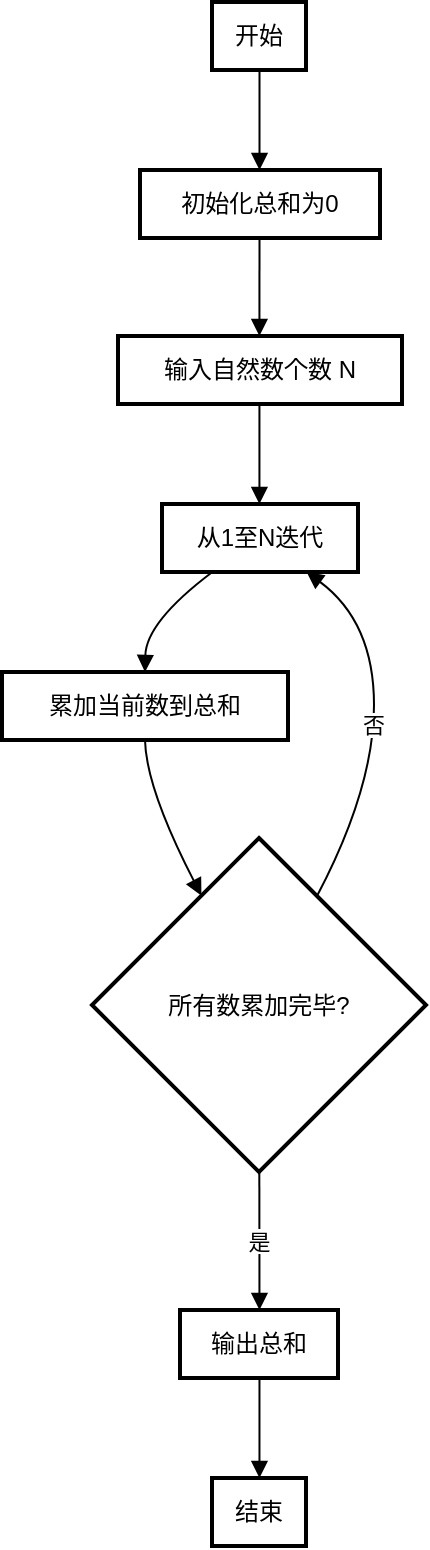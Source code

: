 <mxfile version="22.1.16" type="github">
  <diagram name="第 1 页" id="99JfJ2S63MmtbZURjEji">
    <mxGraphModel dx="1440" dy="857" grid="1" gridSize="10" guides="1" tooltips="1" connect="1" arrows="1" fold="1" page="1" pageScale="1" pageWidth="827" pageHeight="1169" math="0" shadow="0">
      <root>
        <mxCell id="0" />
        <mxCell id="1" parent="0" />
        <mxCell id="qguWud3L8pu7QGrir2PD-1" value="开始" style="whiteSpace=wrap;strokeWidth=2;" vertex="1" parent="1">
          <mxGeometry x="413" y="140" width="47" height="34" as="geometry" />
        </mxCell>
        <mxCell id="qguWud3L8pu7QGrir2PD-2" value="初始化总和为0" style="whiteSpace=wrap;strokeWidth=2;" vertex="1" parent="1">
          <mxGeometry x="377" y="224" width="120" height="34" as="geometry" />
        </mxCell>
        <mxCell id="qguWud3L8pu7QGrir2PD-3" value="输入自然数个数 N" style="whiteSpace=wrap;strokeWidth=2;" vertex="1" parent="1">
          <mxGeometry x="366" y="307" width="142" height="34" as="geometry" />
        </mxCell>
        <mxCell id="qguWud3L8pu7QGrir2PD-4" value="从1至N迭代" style="whiteSpace=wrap;strokeWidth=2;" vertex="1" parent="1">
          <mxGeometry x="388" y="391" width="98" height="34" as="geometry" />
        </mxCell>
        <mxCell id="qguWud3L8pu7QGrir2PD-5" value="累加当前数到总和" style="whiteSpace=wrap;strokeWidth=2;" vertex="1" parent="1">
          <mxGeometry x="308" y="475" width="143" height="34" as="geometry" />
        </mxCell>
        <mxCell id="qguWud3L8pu7QGrir2PD-6" value="所有数累加完毕?" style="rhombus;strokeWidth=2;whiteSpace=wrap;" vertex="1" parent="1">
          <mxGeometry x="353" y="558" width="167" height="167" as="geometry" />
        </mxCell>
        <mxCell id="qguWud3L8pu7QGrir2PD-7" value="输出总和" style="whiteSpace=wrap;strokeWidth=2;" vertex="1" parent="1">
          <mxGeometry x="397" y="794" width="79" height="34" as="geometry" />
        </mxCell>
        <mxCell id="qguWud3L8pu7QGrir2PD-8" value="结束" style="whiteSpace=wrap;strokeWidth=2;" vertex="1" parent="1">
          <mxGeometry x="413" y="878" width="47" height="34" as="geometry" />
        </mxCell>
        <mxCell id="qguWud3L8pu7QGrir2PD-9" value="" style="curved=1;startArrow=none;endArrow=block;exitX=0.505;exitY=0.99;entryX=0.498;entryY=-0.01;rounded=0;" edge="1" parent="1" source="qguWud3L8pu7QGrir2PD-1" target="qguWud3L8pu7QGrir2PD-2">
          <mxGeometry relative="1" as="geometry">
            <Array as="points" />
          </mxGeometry>
        </mxCell>
        <mxCell id="qguWud3L8pu7QGrir2PD-10" value="" style="curved=1;startArrow=none;endArrow=block;exitX=0.498;exitY=0.98;entryX=0.498;entryY=0.01;rounded=0;" edge="1" parent="1" source="qguWud3L8pu7QGrir2PD-2" target="qguWud3L8pu7QGrir2PD-3">
          <mxGeometry relative="1" as="geometry">
            <Array as="points" />
          </mxGeometry>
        </mxCell>
        <mxCell id="qguWud3L8pu7QGrir2PD-11" value="" style="curved=1;startArrow=none;endArrow=block;exitX=0.498;exitY=1.0;entryX=0.497;entryY=1.122e-7;rounded=0;" edge="1" parent="1" source="qguWud3L8pu7QGrir2PD-3" target="qguWud3L8pu7QGrir2PD-4">
          <mxGeometry relative="1" as="geometry">
            <Array as="points" />
          </mxGeometry>
        </mxCell>
        <mxCell id="qguWud3L8pu7QGrir2PD-12" value="" style="curved=1;startArrow=none;endArrow=block;exitX=0.262;exitY=0.99;entryX=0.5;entryY=-0.01;rounded=0;" edge="1" parent="1" source="qguWud3L8pu7QGrir2PD-4" target="qguWud3L8pu7QGrir2PD-5">
          <mxGeometry relative="1" as="geometry">
            <Array as="points">
              <mxPoint x="380" y="450" />
            </Array>
          </mxGeometry>
        </mxCell>
        <mxCell id="qguWud3L8pu7QGrir2PD-13" value="" style="curved=1;startArrow=none;endArrow=block;exitX=0.5;exitY=0.98;entryX=0.238;entryY=0.002;rounded=0;" edge="1" parent="1" source="qguWud3L8pu7QGrir2PD-5" target="qguWud3L8pu7QGrir2PD-6">
          <mxGeometry relative="1" as="geometry">
            <Array as="points">
              <mxPoint x="380" y="533" />
            </Array>
          </mxGeometry>
        </mxCell>
        <mxCell id="qguWud3L8pu7QGrir2PD-14" value="否" style="curved=1;startArrow=none;endArrow=block;exitX=0.765;exitY=0.002;entryX=0.733;entryY=0.99;rounded=0;" edge="1" parent="1" source="qguWud3L8pu7QGrir2PD-6" target="qguWud3L8pu7QGrir2PD-4">
          <mxGeometry relative="1" as="geometry">
            <Array as="points">
              <mxPoint x="494" y="533" />
              <mxPoint x="494" y="450" />
            </Array>
          </mxGeometry>
        </mxCell>
        <mxCell id="qguWud3L8pu7QGrir2PD-15" value="是" style="curved=1;startArrow=none;endArrow=block;exitX=0.501;exitY=1.004;entryX=0.503;entryY=0.01;rounded=0;" edge="1" parent="1" source="qguWud3L8pu7QGrir2PD-6" target="qguWud3L8pu7QGrir2PD-7">
          <mxGeometry relative="1" as="geometry">
            <Array as="points" />
          </mxGeometry>
        </mxCell>
        <mxCell id="qguWud3L8pu7QGrir2PD-16" value="" style="curved=1;startArrow=none;endArrow=block;exitX=0.503;exitY=1.0;entryX=0.505;entryY=5.61e-7;rounded=0;" edge="1" parent="1" source="qguWud3L8pu7QGrir2PD-7" target="qguWud3L8pu7QGrir2PD-8">
          <mxGeometry relative="1" as="geometry">
            <Array as="points" />
          </mxGeometry>
        </mxCell>
      </root>
    </mxGraphModel>
  </diagram>
</mxfile>
